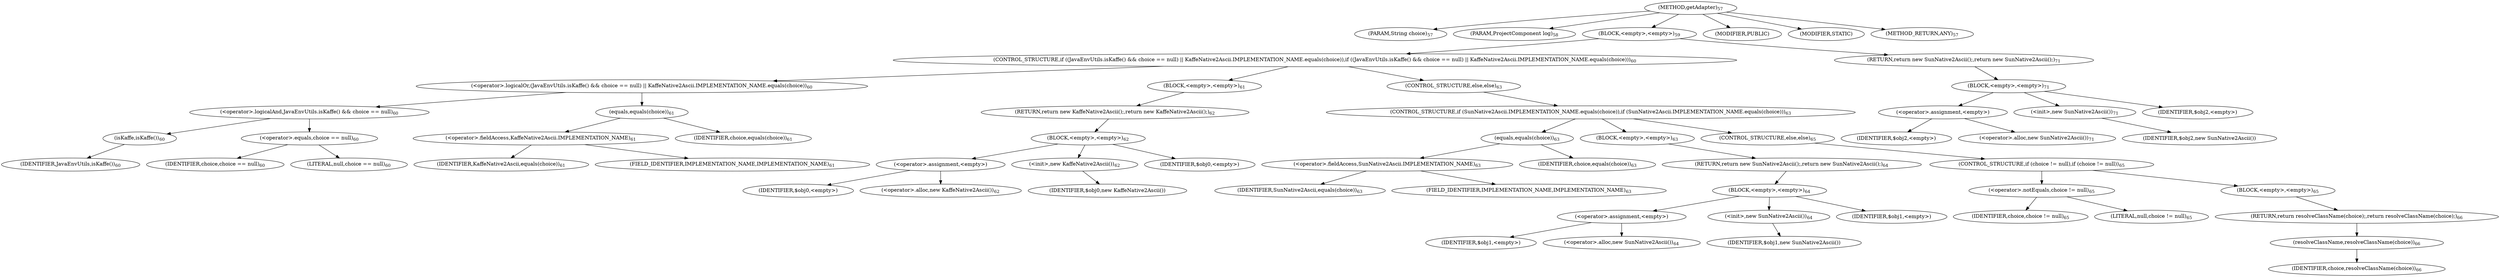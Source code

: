 digraph "getAdapter" {  
"35" [label = <(METHOD,getAdapter)<SUB>57</SUB>> ]
"36" [label = <(PARAM,String choice)<SUB>57</SUB>> ]
"37" [label = <(PARAM,ProjectComponent log)<SUB>58</SUB>> ]
"38" [label = <(BLOCK,&lt;empty&gt;,&lt;empty&gt;)<SUB>59</SUB>> ]
"39" [label = <(CONTROL_STRUCTURE,if ((JavaEnvUtils.isKaffe() &amp;&amp; choice == null) || KaffeNative2Ascii.IMPLEMENTATION_NAME.equals(choice)),if ((JavaEnvUtils.isKaffe() &amp;&amp; choice == null) || KaffeNative2Ascii.IMPLEMENTATION_NAME.equals(choice)))<SUB>60</SUB>> ]
"40" [label = <(&lt;operator&gt;.logicalOr,(JavaEnvUtils.isKaffe() &amp;&amp; choice == null) || KaffeNative2Ascii.IMPLEMENTATION_NAME.equals(choice))<SUB>60</SUB>> ]
"41" [label = <(&lt;operator&gt;.logicalAnd,JavaEnvUtils.isKaffe() &amp;&amp; choice == null)<SUB>60</SUB>> ]
"42" [label = <(isKaffe,isKaffe())<SUB>60</SUB>> ]
"43" [label = <(IDENTIFIER,JavaEnvUtils,isKaffe())<SUB>60</SUB>> ]
"44" [label = <(&lt;operator&gt;.equals,choice == null)<SUB>60</SUB>> ]
"45" [label = <(IDENTIFIER,choice,choice == null)<SUB>60</SUB>> ]
"46" [label = <(LITERAL,null,choice == null)<SUB>60</SUB>> ]
"47" [label = <(equals,equals(choice))<SUB>61</SUB>> ]
"48" [label = <(&lt;operator&gt;.fieldAccess,KaffeNative2Ascii.IMPLEMENTATION_NAME)<SUB>61</SUB>> ]
"49" [label = <(IDENTIFIER,KaffeNative2Ascii,equals(choice))<SUB>61</SUB>> ]
"50" [label = <(FIELD_IDENTIFIER,IMPLEMENTATION_NAME,IMPLEMENTATION_NAME)<SUB>61</SUB>> ]
"51" [label = <(IDENTIFIER,choice,equals(choice))<SUB>61</SUB>> ]
"52" [label = <(BLOCK,&lt;empty&gt;,&lt;empty&gt;)<SUB>61</SUB>> ]
"53" [label = <(RETURN,return new KaffeNative2Ascii();,return new KaffeNative2Ascii();)<SUB>62</SUB>> ]
"54" [label = <(BLOCK,&lt;empty&gt;,&lt;empty&gt;)<SUB>62</SUB>> ]
"55" [label = <(&lt;operator&gt;.assignment,&lt;empty&gt;)> ]
"56" [label = <(IDENTIFIER,$obj0,&lt;empty&gt;)> ]
"57" [label = <(&lt;operator&gt;.alloc,new KaffeNative2Ascii())<SUB>62</SUB>> ]
"58" [label = <(&lt;init&gt;,new KaffeNative2Ascii())<SUB>62</SUB>> ]
"59" [label = <(IDENTIFIER,$obj0,new KaffeNative2Ascii())> ]
"60" [label = <(IDENTIFIER,$obj0,&lt;empty&gt;)> ]
"61" [label = <(CONTROL_STRUCTURE,else,else)<SUB>63</SUB>> ]
"62" [label = <(CONTROL_STRUCTURE,if (SunNative2Ascii.IMPLEMENTATION_NAME.equals(choice)),if (SunNative2Ascii.IMPLEMENTATION_NAME.equals(choice)))<SUB>63</SUB>> ]
"63" [label = <(equals,equals(choice))<SUB>63</SUB>> ]
"64" [label = <(&lt;operator&gt;.fieldAccess,SunNative2Ascii.IMPLEMENTATION_NAME)<SUB>63</SUB>> ]
"65" [label = <(IDENTIFIER,SunNative2Ascii,equals(choice))<SUB>63</SUB>> ]
"66" [label = <(FIELD_IDENTIFIER,IMPLEMENTATION_NAME,IMPLEMENTATION_NAME)<SUB>63</SUB>> ]
"67" [label = <(IDENTIFIER,choice,equals(choice))<SUB>63</SUB>> ]
"68" [label = <(BLOCK,&lt;empty&gt;,&lt;empty&gt;)<SUB>63</SUB>> ]
"69" [label = <(RETURN,return new SunNative2Ascii();,return new SunNative2Ascii();)<SUB>64</SUB>> ]
"70" [label = <(BLOCK,&lt;empty&gt;,&lt;empty&gt;)<SUB>64</SUB>> ]
"71" [label = <(&lt;operator&gt;.assignment,&lt;empty&gt;)> ]
"72" [label = <(IDENTIFIER,$obj1,&lt;empty&gt;)> ]
"73" [label = <(&lt;operator&gt;.alloc,new SunNative2Ascii())<SUB>64</SUB>> ]
"74" [label = <(&lt;init&gt;,new SunNative2Ascii())<SUB>64</SUB>> ]
"75" [label = <(IDENTIFIER,$obj1,new SunNative2Ascii())> ]
"76" [label = <(IDENTIFIER,$obj1,&lt;empty&gt;)> ]
"77" [label = <(CONTROL_STRUCTURE,else,else)<SUB>65</SUB>> ]
"78" [label = <(CONTROL_STRUCTURE,if (choice != null),if (choice != null))<SUB>65</SUB>> ]
"79" [label = <(&lt;operator&gt;.notEquals,choice != null)<SUB>65</SUB>> ]
"80" [label = <(IDENTIFIER,choice,choice != null)<SUB>65</SUB>> ]
"81" [label = <(LITERAL,null,choice != null)<SUB>65</SUB>> ]
"82" [label = <(BLOCK,&lt;empty&gt;,&lt;empty&gt;)<SUB>65</SUB>> ]
"83" [label = <(RETURN,return resolveClassName(choice);,return resolveClassName(choice);)<SUB>66</SUB>> ]
"84" [label = <(resolveClassName,resolveClassName(choice))<SUB>66</SUB>> ]
"85" [label = <(IDENTIFIER,choice,resolveClassName(choice))<SUB>66</SUB>> ]
"86" [label = <(RETURN,return new SunNative2Ascii();,return new SunNative2Ascii();)<SUB>71</SUB>> ]
"87" [label = <(BLOCK,&lt;empty&gt;,&lt;empty&gt;)<SUB>71</SUB>> ]
"88" [label = <(&lt;operator&gt;.assignment,&lt;empty&gt;)> ]
"89" [label = <(IDENTIFIER,$obj2,&lt;empty&gt;)> ]
"90" [label = <(&lt;operator&gt;.alloc,new SunNative2Ascii())<SUB>71</SUB>> ]
"91" [label = <(&lt;init&gt;,new SunNative2Ascii())<SUB>71</SUB>> ]
"92" [label = <(IDENTIFIER,$obj2,new SunNative2Ascii())> ]
"93" [label = <(IDENTIFIER,$obj2,&lt;empty&gt;)> ]
"94" [label = <(MODIFIER,PUBLIC)> ]
"95" [label = <(MODIFIER,STATIC)> ]
"96" [label = <(METHOD_RETURN,ANY)<SUB>57</SUB>> ]
  "35" -> "36" 
  "35" -> "37" 
  "35" -> "38" 
  "35" -> "94" 
  "35" -> "95" 
  "35" -> "96" 
  "38" -> "39" 
  "38" -> "86" 
  "39" -> "40" 
  "39" -> "52" 
  "39" -> "61" 
  "40" -> "41" 
  "40" -> "47" 
  "41" -> "42" 
  "41" -> "44" 
  "42" -> "43" 
  "44" -> "45" 
  "44" -> "46" 
  "47" -> "48" 
  "47" -> "51" 
  "48" -> "49" 
  "48" -> "50" 
  "52" -> "53" 
  "53" -> "54" 
  "54" -> "55" 
  "54" -> "58" 
  "54" -> "60" 
  "55" -> "56" 
  "55" -> "57" 
  "58" -> "59" 
  "61" -> "62" 
  "62" -> "63" 
  "62" -> "68" 
  "62" -> "77" 
  "63" -> "64" 
  "63" -> "67" 
  "64" -> "65" 
  "64" -> "66" 
  "68" -> "69" 
  "69" -> "70" 
  "70" -> "71" 
  "70" -> "74" 
  "70" -> "76" 
  "71" -> "72" 
  "71" -> "73" 
  "74" -> "75" 
  "77" -> "78" 
  "78" -> "79" 
  "78" -> "82" 
  "79" -> "80" 
  "79" -> "81" 
  "82" -> "83" 
  "83" -> "84" 
  "84" -> "85" 
  "86" -> "87" 
  "87" -> "88" 
  "87" -> "91" 
  "87" -> "93" 
  "88" -> "89" 
  "88" -> "90" 
  "91" -> "92" 
}
